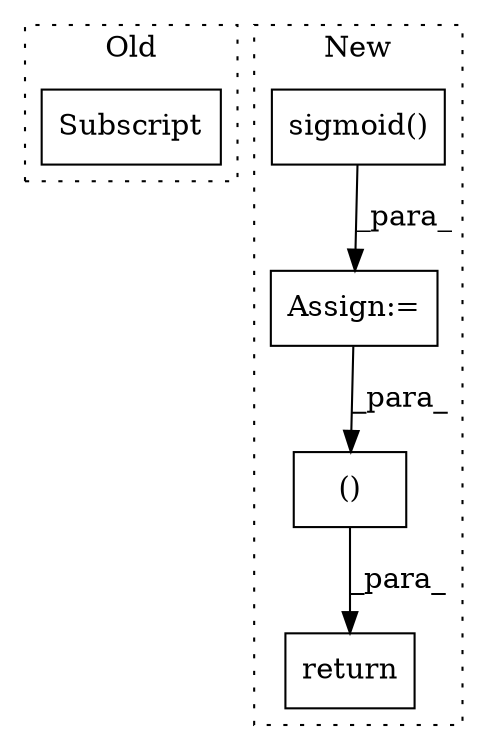 digraph G {
subgraph cluster0 {
1 [label="Subscript" a="63" s="6303,0" l="18,0" shape="box"];
label = "Old";
style="dotted";
}
subgraph cluster1 {
2 [label="sigmoid()" a="75" s="1246,1276" l="10,1" shape="box"];
3 [label="Assign:=" a="68" s="1581" l="3" shape="box"];
4 [label="return" a="93" s="1667" l="7" shape="box"];
5 [label="()" a="54" s="1677" l="11" shape="box"];
label = "New";
style="dotted";
}
2 -> 3 [label="_para_"];
3 -> 5 [label="_para_"];
5 -> 4 [label="_para_"];
}